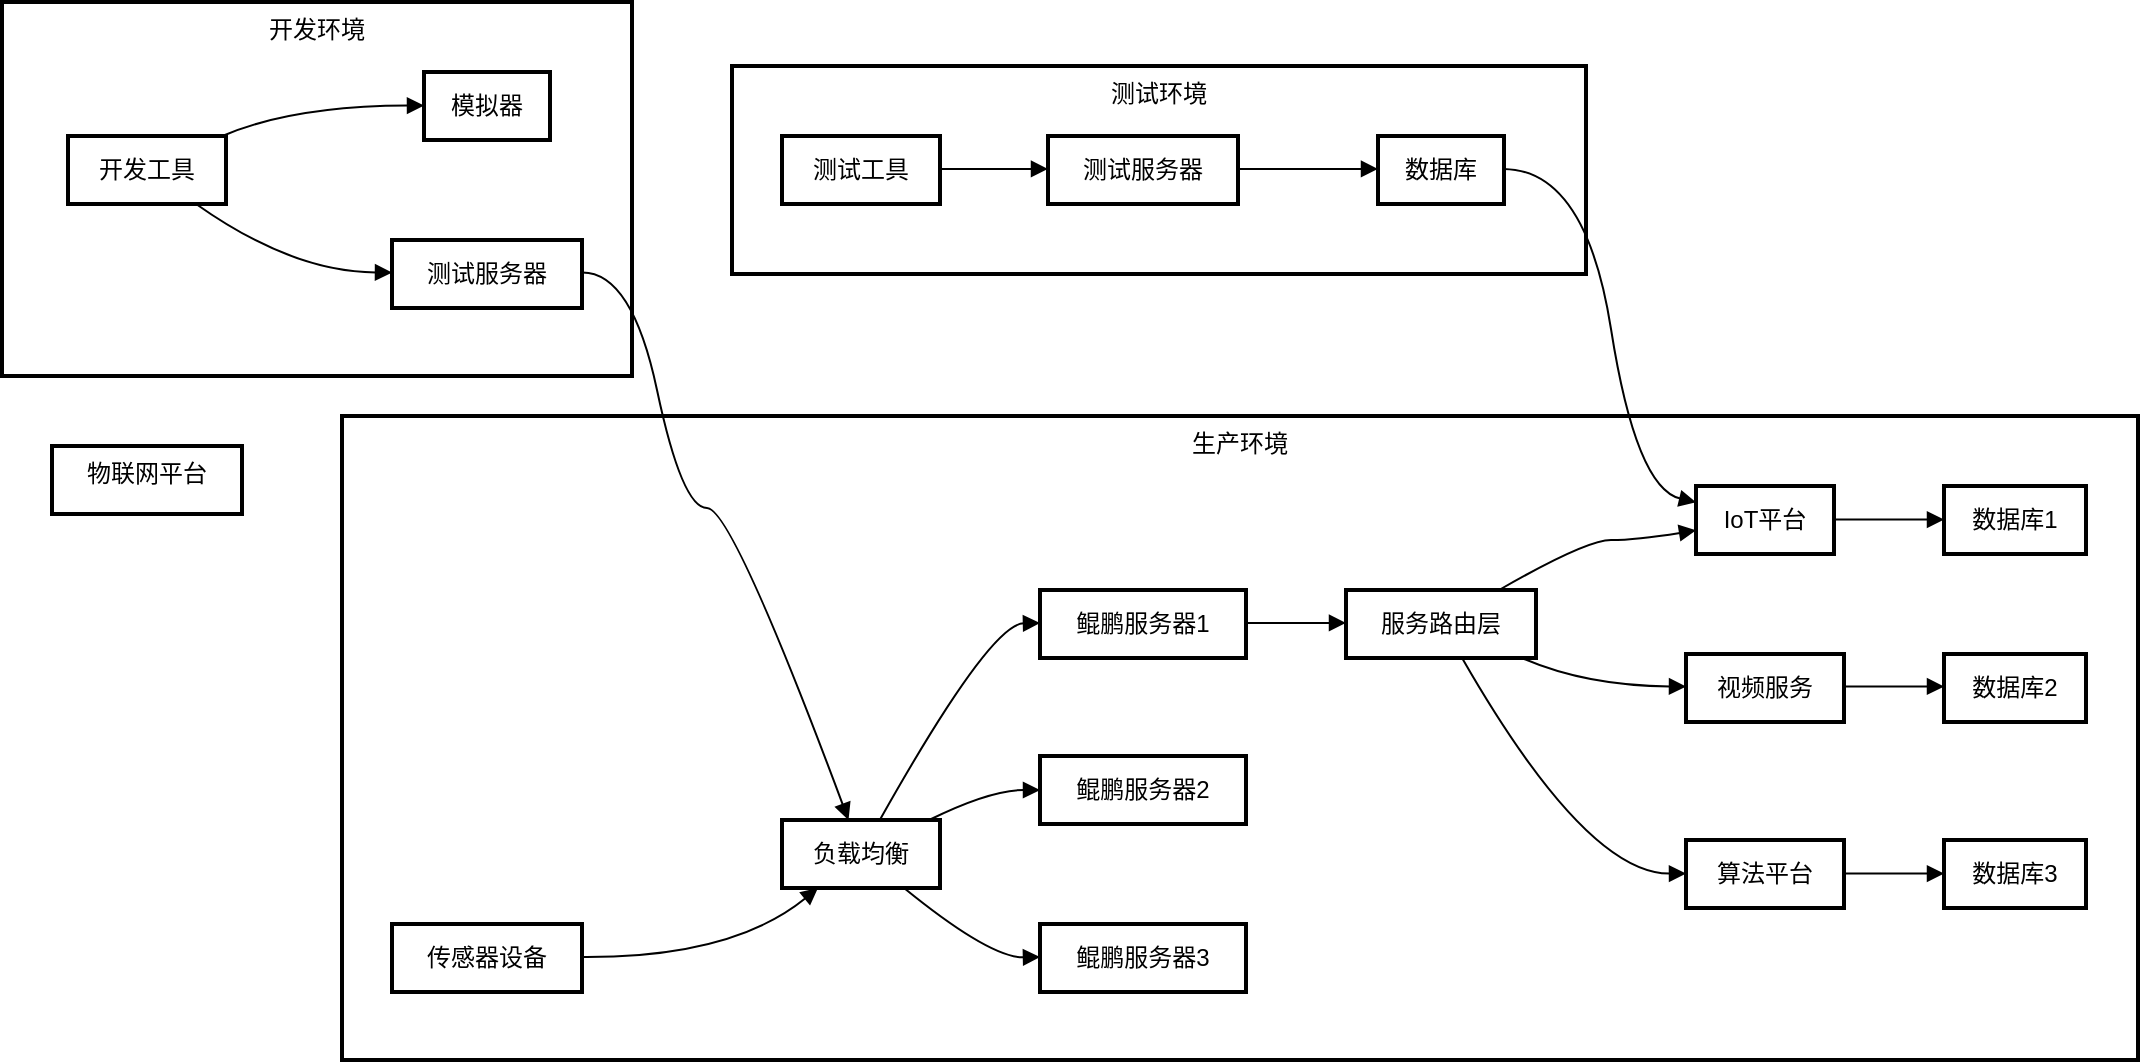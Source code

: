<mxfile version="23.0.2" type="github">
  <diagram name="Page-1" id="UjIwEA4OjT8kiwsEvFpO">
    <mxGraphModel dx="1089" dy="749" grid="1" gridSize="10" guides="1" tooltips="1" connect="1" arrows="1" fold="1" page="1" pageScale="1" pageWidth="850" pageHeight="1100" math="0" shadow="0">
      <root>
        <mxCell id="0" />
        <mxCell id="1" parent="0" />
        <mxCell id="-WmZ4_w6haBa9QDMTjNC-1" value="生产环境" style="whiteSpace=wrap;strokeWidth=2;verticalAlign=top;" vertex="1" parent="1">
          <mxGeometry x="190" y="227" width="898" height="322" as="geometry" />
        </mxCell>
        <mxCell id="-WmZ4_w6haBa9QDMTjNC-2" value="负载均衡" style="whiteSpace=wrap;strokeWidth=2;" vertex="1" parent="1">
          <mxGeometry x="410" y="429" width="79" height="34" as="geometry" />
        </mxCell>
        <mxCell id="-WmZ4_w6haBa9QDMTjNC-3" value="传感器设备" style="whiteSpace=wrap;strokeWidth=2;" vertex="1" parent="1">
          <mxGeometry x="215" y="481" width="95" height="34" as="geometry" />
        </mxCell>
        <mxCell id="-WmZ4_w6haBa9QDMTjNC-4" value="鲲鹏服务器1" style="whiteSpace=wrap;strokeWidth=2;" vertex="1" parent="1">
          <mxGeometry x="539" y="314" width="103" height="34" as="geometry" />
        </mxCell>
        <mxCell id="-WmZ4_w6haBa9QDMTjNC-5" value="鲲鹏服务器2" style="whiteSpace=wrap;strokeWidth=2;" vertex="1" parent="1">
          <mxGeometry x="539" y="397" width="103" height="34" as="geometry" />
        </mxCell>
        <mxCell id="-WmZ4_w6haBa9QDMTjNC-6" value="鲲鹏服务器3" style="whiteSpace=wrap;strokeWidth=2;" vertex="1" parent="1">
          <mxGeometry x="539" y="481" width="103" height="34" as="geometry" />
        </mxCell>
        <mxCell id="-WmZ4_w6haBa9QDMTjNC-7" value="服务路由层" style="whiteSpace=wrap;strokeWidth=2;" vertex="1" parent="1">
          <mxGeometry x="692" y="314" width="95" height="34" as="geometry" />
        </mxCell>
        <mxCell id="-WmZ4_w6haBa9QDMTjNC-8" value="IoT平台" style="whiteSpace=wrap;strokeWidth=2;" vertex="1" parent="1">
          <mxGeometry x="867" y="262" width="69" height="34" as="geometry" />
        </mxCell>
        <mxCell id="-WmZ4_w6haBa9QDMTjNC-9" value="视频服务" style="whiteSpace=wrap;strokeWidth=2;" vertex="1" parent="1">
          <mxGeometry x="862" y="346" width="79" height="34" as="geometry" />
        </mxCell>
        <mxCell id="-WmZ4_w6haBa9QDMTjNC-10" value="算法平台" style="whiteSpace=wrap;strokeWidth=2;" vertex="1" parent="1">
          <mxGeometry x="862" y="439" width="79" height="34" as="geometry" />
        </mxCell>
        <mxCell id="-WmZ4_w6haBa9QDMTjNC-11" value="数据库1" style="whiteSpace=wrap;strokeWidth=2;" vertex="1" parent="1">
          <mxGeometry x="991" y="262" width="71" height="34" as="geometry" />
        </mxCell>
        <mxCell id="-WmZ4_w6haBa9QDMTjNC-12" value="数据库2" style="whiteSpace=wrap;strokeWidth=2;" vertex="1" parent="1">
          <mxGeometry x="991" y="346" width="71" height="34" as="geometry" />
        </mxCell>
        <mxCell id="-WmZ4_w6haBa9QDMTjNC-13" value="数据库3" style="whiteSpace=wrap;strokeWidth=2;" vertex="1" parent="1">
          <mxGeometry x="991" y="439" width="71" height="34" as="geometry" />
        </mxCell>
        <mxCell id="-WmZ4_w6haBa9QDMTjNC-14" value="测试环境" style="whiteSpace=wrap;strokeWidth=2;verticalAlign=top;" vertex="1" parent="1">
          <mxGeometry x="385" y="52" width="427" height="104" as="geometry" />
        </mxCell>
        <mxCell id="-WmZ4_w6haBa9QDMTjNC-15" value="测试服务器" style="whiteSpace=wrap;strokeWidth=2;" vertex="1" parent="1">
          <mxGeometry x="543" y="87" width="95" height="34" as="geometry" />
        </mxCell>
        <mxCell id="-WmZ4_w6haBa9QDMTjNC-16" value="测试工具" style="whiteSpace=wrap;strokeWidth=2;" vertex="1" parent="1">
          <mxGeometry x="410" y="87" width="79" height="34" as="geometry" />
        </mxCell>
        <mxCell id="-WmZ4_w6haBa9QDMTjNC-17" value="数据库" style="whiteSpace=wrap;strokeWidth=2;" vertex="1" parent="1">
          <mxGeometry x="708" y="87" width="63" height="34" as="geometry" />
        </mxCell>
        <mxCell id="-WmZ4_w6haBa9QDMTjNC-18" value="开发环境" style="whiteSpace=wrap;strokeWidth=2;verticalAlign=top;" vertex="1" parent="1">
          <mxGeometry x="20" y="20" width="315" height="187" as="geometry" />
        </mxCell>
        <mxCell id="-WmZ4_w6haBa9QDMTjNC-19" value="模拟器" style="whiteSpace=wrap;strokeWidth=2;" vertex="1" parent="1">
          <mxGeometry x="231" y="55" width="63" height="34" as="geometry" />
        </mxCell>
        <mxCell id="-WmZ4_w6haBa9QDMTjNC-20" value="开发工具" style="whiteSpace=wrap;strokeWidth=2;" vertex="1" parent="1">
          <mxGeometry x="53" y="87" width="79" height="34" as="geometry" />
        </mxCell>
        <mxCell id="-WmZ4_w6haBa9QDMTjNC-21" value="测试服务器" style="whiteSpace=wrap;strokeWidth=2;" vertex="1" parent="1">
          <mxGeometry x="215" y="139" width="95" height="34" as="geometry" />
        </mxCell>
        <mxCell id="-WmZ4_w6haBa9QDMTjNC-22" value="物联网平台" style="whiteSpace=wrap;strokeWidth=2;verticalAlign=top;" vertex="1" parent="1">
          <mxGeometry x="45" y="242" width="95" height="34" as="geometry" />
        </mxCell>
        <mxCell id="-WmZ4_w6haBa9QDMTjNC-23" value="" style="curved=1;startArrow=none;endArrow=block;exitX=0.984;exitY=-0.007;entryX=0;entryY=0.493;rounded=0;" edge="1" parent="1" source="-WmZ4_w6haBa9QDMTjNC-20" target="-WmZ4_w6haBa9QDMTjNC-19">
          <mxGeometry relative="1" as="geometry">
            <Array as="points">
              <mxPoint x="165" y="72" />
            </Array>
          </mxGeometry>
        </mxCell>
        <mxCell id="-WmZ4_w6haBa9QDMTjNC-24" value="" style="curved=1;startArrow=none;endArrow=block;exitX=0.797;exitY=0.978;entryX=0;entryY=0.478;rounded=0;" edge="1" parent="1" source="-WmZ4_w6haBa9QDMTjNC-20" target="-WmZ4_w6haBa9QDMTjNC-21">
          <mxGeometry relative="1" as="geometry">
            <Array as="points">
              <mxPoint x="165" y="155" />
            </Array>
          </mxGeometry>
        </mxCell>
        <mxCell id="-WmZ4_w6haBa9QDMTjNC-25" value="" style="curved=1;startArrow=none;endArrow=block;exitX=1;exitY=0.485;entryX=0.002;entryY=0.485;rounded=0;" edge="1" parent="1" source="-WmZ4_w6haBa9QDMTjNC-16" target="-WmZ4_w6haBa9QDMTjNC-15">
          <mxGeometry relative="1" as="geometry">
            <Array as="points" />
          </mxGeometry>
        </mxCell>
        <mxCell id="-WmZ4_w6haBa9QDMTjNC-26" value="" style="curved=1;startArrow=none;endArrow=block;exitX=1.002;exitY=0.485;entryX=0.006;entryY=0.485;rounded=0;" edge="1" parent="1" source="-WmZ4_w6haBa9QDMTjNC-15" target="-WmZ4_w6haBa9QDMTjNC-17">
          <mxGeometry relative="1" as="geometry">
            <Array as="points" />
          </mxGeometry>
        </mxCell>
        <mxCell id="-WmZ4_w6haBa9QDMTjNC-27" value="" style="curved=1;startArrow=none;endArrow=block;exitX=1;exitY=0.485;entryX=0.236;entryY=0.985;rounded=0;" edge="1" parent="1" source="-WmZ4_w6haBa9QDMTjNC-3" target="-WmZ4_w6haBa9QDMTjNC-2">
          <mxGeometry relative="1" as="geometry">
            <Array as="points">
              <mxPoint x="385" y="498" />
            </Array>
          </mxGeometry>
        </mxCell>
        <mxCell id="-WmZ4_w6haBa9QDMTjNC-28" value="" style="curved=1;startArrow=none;endArrow=block;exitX=0.619;exitY=0;entryX=0;entryY=0.485;rounded=0;" edge="1" parent="1" source="-WmZ4_w6haBa9QDMTjNC-2" target="-WmZ4_w6haBa9QDMTjNC-4">
          <mxGeometry relative="1" as="geometry">
            <Array as="points">
              <mxPoint x="514" y="331" />
            </Array>
          </mxGeometry>
        </mxCell>
        <mxCell id="-WmZ4_w6haBa9QDMTjNC-29" value="" style="curved=1;startArrow=none;endArrow=block;exitX=0.931;exitY=0;entryX=0;entryY=0.5;rounded=0;" edge="1" parent="1" source="-WmZ4_w6haBa9QDMTjNC-2" target="-WmZ4_w6haBa9QDMTjNC-5">
          <mxGeometry relative="1" as="geometry">
            <Array as="points">
              <mxPoint x="514" y="414" />
            </Array>
          </mxGeometry>
        </mxCell>
        <mxCell id="-WmZ4_w6haBa9QDMTjNC-30" value="" style="curved=1;startArrow=none;endArrow=block;exitX=0.764;exitY=0.985;entryX=0;entryY=0.485;rounded=0;" edge="1" parent="1" source="-WmZ4_w6haBa9QDMTjNC-2" target="-WmZ4_w6haBa9QDMTjNC-6">
          <mxGeometry relative="1" as="geometry">
            <Array as="points">
              <mxPoint x="514" y="498" />
            </Array>
          </mxGeometry>
        </mxCell>
        <mxCell id="-WmZ4_w6haBa9QDMTjNC-31" value="" style="curved=1;startArrow=none;endArrow=block;exitX=1.004;exitY=0.485;entryX=0.004;entryY=0.485;rounded=0;" edge="1" parent="1" source="-WmZ4_w6haBa9QDMTjNC-4" target="-WmZ4_w6haBa9QDMTjNC-7">
          <mxGeometry relative="1" as="geometry">
            <Array as="points" />
          </mxGeometry>
        </mxCell>
        <mxCell id="-WmZ4_w6haBa9QDMTjNC-32" value="" style="curved=1;startArrow=none;endArrow=block;exitX=0.81;exitY=-0.007;entryX=0.003;entryY=0.651;rounded=0;" edge="1" parent="1" source="-WmZ4_w6haBa9QDMTjNC-7" target="-WmZ4_w6haBa9QDMTjNC-8">
          <mxGeometry relative="1" as="geometry">
            <Array as="points">
              <mxPoint x="812" y="289" />
              <mxPoint x="837" y="289" />
            </Array>
          </mxGeometry>
        </mxCell>
        <mxCell id="-WmZ4_w6haBa9QDMTjNC-33" value="" style="curved=1;startArrow=none;endArrow=block;exitX=0.907;exitY=0.978;entryX=0.005;entryY=0.478;rounded=0;" edge="1" parent="1" source="-WmZ4_w6haBa9QDMTjNC-7" target="-WmZ4_w6haBa9QDMTjNC-9">
          <mxGeometry relative="1" as="geometry">
            <Array as="points">
              <mxPoint x="812" y="362" />
            </Array>
          </mxGeometry>
        </mxCell>
        <mxCell id="-WmZ4_w6haBa9QDMTjNC-34" value="" style="curved=1;startArrow=none;endArrow=block;exitX=0.606;exitY=0.978;entryX=0.005;entryY=0.493;rounded=0;" edge="1" parent="1" source="-WmZ4_w6haBa9QDMTjNC-7" target="-WmZ4_w6haBa9QDMTjNC-10">
          <mxGeometry relative="1" as="geometry">
            <Array as="points">
              <mxPoint x="812" y="456" />
            </Array>
          </mxGeometry>
        </mxCell>
        <mxCell id="-WmZ4_w6haBa9QDMTjNC-35" value="" style="curved=1;startArrow=none;endArrow=block;exitX=1.008;exitY=0.493;entryX=0.006;entryY=0.493;rounded=0;" edge="1" parent="1" source="-WmZ4_w6haBa9QDMTjNC-8" target="-WmZ4_w6haBa9QDMTjNC-11">
          <mxGeometry relative="1" as="geometry">
            <Array as="points" />
          </mxGeometry>
        </mxCell>
        <mxCell id="-WmZ4_w6haBa9QDMTjNC-36" value="" style="curved=1;startArrow=none;endArrow=block;exitX=1.005;exitY=0.478;entryX=0.006;entryY=0.478;rounded=0;" edge="1" parent="1" source="-WmZ4_w6haBa9QDMTjNC-9" target="-WmZ4_w6haBa9QDMTjNC-12">
          <mxGeometry relative="1" as="geometry">
            <Array as="points" />
          </mxGeometry>
        </mxCell>
        <mxCell id="-WmZ4_w6haBa9QDMTjNC-37" value="" style="curved=1;startArrow=none;endArrow=block;exitX=1.005;exitY=0.493;entryX=0.006;entryY=0.493;rounded=0;" edge="1" parent="1" source="-WmZ4_w6haBa9QDMTjNC-10" target="-WmZ4_w6haBa9QDMTjNC-13">
          <mxGeometry relative="1" as="geometry">
            <Array as="points" />
          </mxGeometry>
        </mxCell>
        <mxCell id="-WmZ4_w6haBa9QDMTjNC-38" value="" style="curved=1;startArrow=none;endArrow=block;exitX=1;exitY=0.478;entryX=0.421;entryY=0;rounded=0;" edge="1" parent="1" source="-WmZ4_w6haBa9QDMTjNC-21" target="-WmZ4_w6haBa9QDMTjNC-2">
          <mxGeometry relative="1" as="geometry">
            <Array as="points">
              <mxPoint x="335" y="155" />
              <mxPoint x="360" y="273" />
              <mxPoint x="385" y="273" />
            </Array>
          </mxGeometry>
        </mxCell>
        <mxCell id="-WmZ4_w6haBa9QDMTjNC-39" value="" style="curved=1;startArrow=none;endArrow=block;exitX=1.006;exitY=0.485;entryX=0.003;entryY=0.242;rounded=0;" edge="1" parent="1" source="-WmZ4_w6haBa9QDMTjNC-17" target="-WmZ4_w6haBa9QDMTjNC-8">
          <mxGeometry relative="1" as="geometry">
            <Array as="points">
              <mxPoint x="812" y="104" />
              <mxPoint x="837" y="263" />
            </Array>
          </mxGeometry>
        </mxCell>
      </root>
    </mxGraphModel>
  </diagram>
</mxfile>

